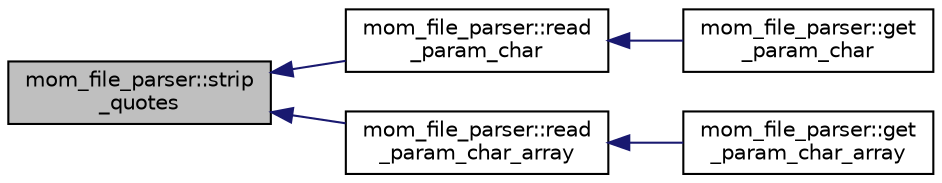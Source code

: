 digraph "mom_file_parser::strip_quotes"
{
 // INTERACTIVE_SVG=YES
  edge [fontname="Helvetica",fontsize="10",labelfontname="Helvetica",labelfontsize="10"];
  node [fontname="Helvetica",fontsize="10",shape=record];
  rankdir="LR";
  Node462 [label="mom_file_parser::strip\l_quotes",height=0.2,width=0.4,color="black", fillcolor="grey75", style="filled", fontcolor="black"];
  Node462 -> Node463 [dir="back",color="midnightblue",fontsize="10",style="solid",fontname="Helvetica"];
  Node463 [label="mom_file_parser::read\l_param_char",height=0.2,width=0.4,color="black", fillcolor="white", style="filled",URL="$namespacemom__file__parser.html#a14c84db15e417656105f7303ad0ac2a2"];
  Node463 -> Node464 [dir="back",color="midnightblue",fontsize="10",style="solid",fontname="Helvetica"];
  Node464 [label="mom_file_parser::get\l_param_char",height=0.2,width=0.4,color="black", fillcolor="white", style="filled",URL="$namespacemom__file__parser.html#a73ba84992b53a7898e3ea651da1847ed"];
  Node462 -> Node465 [dir="back",color="midnightblue",fontsize="10",style="solid",fontname="Helvetica"];
  Node465 [label="mom_file_parser::read\l_param_char_array",height=0.2,width=0.4,color="black", fillcolor="white", style="filled",URL="$namespacemom__file__parser.html#a67808253e247b2542d0810e7c7f598f4"];
  Node465 -> Node466 [dir="back",color="midnightblue",fontsize="10",style="solid",fontname="Helvetica"];
  Node466 [label="mom_file_parser::get\l_param_char_array",height=0.2,width=0.4,color="black", fillcolor="white", style="filled",URL="$namespacemom__file__parser.html#aa3f8a251fb4f7bbae28b136ebc17a8f3"];
}
